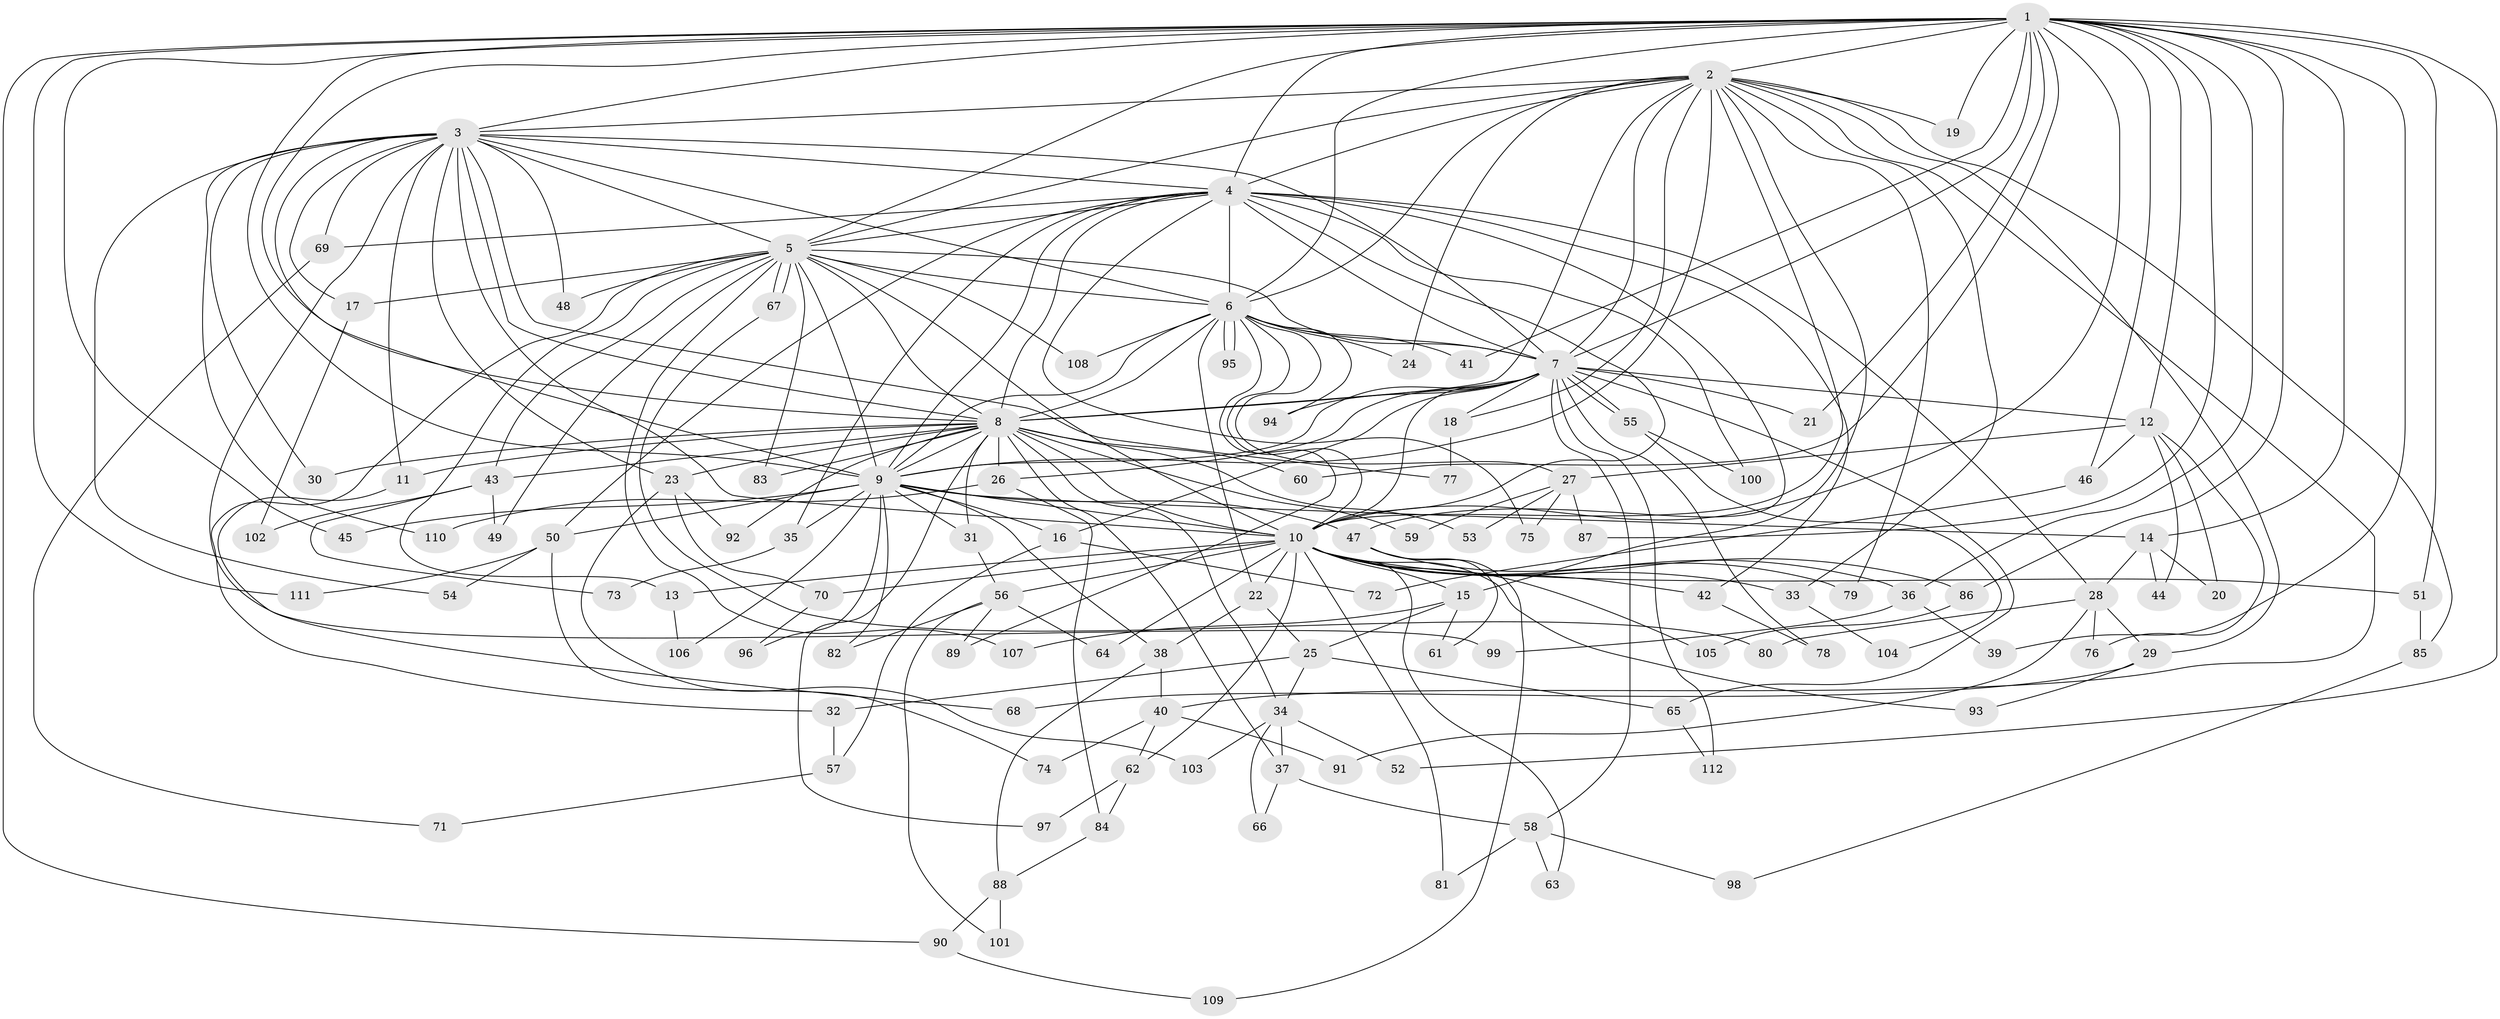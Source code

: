 // coarse degree distribution, {18: 0.058823529411764705, 13: 0.029411764705882353, 12: 0.08823529411764706, 10: 0.029411764705882353, 17: 0.029411764705882353, 5: 0.08823529411764706, 6: 0.17647058823529413, 2: 0.17647058823529413, 4: 0.14705882352941177, 3: 0.08823529411764706, 7: 0.058823529411764705, 8: 0.029411764705882353}
// Generated by graph-tools (version 1.1) at 2025/49/03/04/25 22:49:41]
// undirected, 112 vertices, 249 edges
graph export_dot {
  node [color=gray90,style=filled];
  1;
  2;
  3;
  4;
  5;
  6;
  7;
  8;
  9;
  10;
  11;
  12;
  13;
  14;
  15;
  16;
  17;
  18;
  19;
  20;
  21;
  22;
  23;
  24;
  25;
  26;
  27;
  28;
  29;
  30;
  31;
  32;
  33;
  34;
  35;
  36;
  37;
  38;
  39;
  40;
  41;
  42;
  43;
  44;
  45;
  46;
  47;
  48;
  49;
  50;
  51;
  52;
  53;
  54;
  55;
  56;
  57;
  58;
  59;
  60;
  61;
  62;
  63;
  64;
  65;
  66;
  67;
  68;
  69;
  70;
  71;
  72;
  73;
  74;
  75;
  76;
  77;
  78;
  79;
  80;
  81;
  82;
  83;
  84;
  85;
  86;
  87;
  88;
  89;
  90;
  91;
  92;
  93;
  94;
  95;
  96;
  97;
  98;
  99;
  100;
  101;
  102;
  103;
  104;
  105;
  106;
  107;
  108;
  109;
  110;
  111;
  112;
  1 -- 2;
  1 -- 3;
  1 -- 4;
  1 -- 5;
  1 -- 6;
  1 -- 7;
  1 -- 8;
  1 -- 9;
  1 -- 10;
  1 -- 12;
  1 -- 14;
  1 -- 19;
  1 -- 21;
  1 -- 36;
  1 -- 39;
  1 -- 41;
  1 -- 45;
  1 -- 46;
  1 -- 51;
  1 -- 52;
  1 -- 60;
  1 -- 86;
  1 -- 87;
  1 -- 90;
  1 -- 111;
  2 -- 3;
  2 -- 4;
  2 -- 5;
  2 -- 6;
  2 -- 7;
  2 -- 8;
  2 -- 9;
  2 -- 10;
  2 -- 15;
  2 -- 18;
  2 -- 19;
  2 -- 24;
  2 -- 29;
  2 -- 33;
  2 -- 40;
  2 -- 79;
  2 -- 85;
  3 -- 4;
  3 -- 5;
  3 -- 6;
  3 -- 7;
  3 -- 8;
  3 -- 9;
  3 -- 10;
  3 -- 11;
  3 -- 17;
  3 -- 23;
  3 -- 30;
  3 -- 48;
  3 -- 54;
  3 -- 69;
  3 -- 77;
  3 -- 99;
  3 -- 110;
  4 -- 5;
  4 -- 6;
  4 -- 7;
  4 -- 8;
  4 -- 9;
  4 -- 10;
  4 -- 28;
  4 -- 35;
  4 -- 42;
  4 -- 47;
  4 -- 50;
  4 -- 69;
  4 -- 75;
  4 -- 100;
  5 -- 6;
  5 -- 7;
  5 -- 8;
  5 -- 9;
  5 -- 10;
  5 -- 13;
  5 -- 17;
  5 -- 32;
  5 -- 43;
  5 -- 48;
  5 -- 49;
  5 -- 67;
  5 -- 67;
  5 -- 83;
  5 -- 107;
  5 -- 108;
  6 -- 7;
  6 -- 8;
  6 -- 9;
  6 -- 10;
  6 -- 22;
  6 -- 24;
  6 -- 27;
  6 -- 41;
  6 -- 89;
  6 -- 94;
  6 -- 95;
  6 -- 95;
  6 -- 108;
  7 -- 8;
  7 -- 9;
  7 -- 10;
  7 -- 12;
  7 -- 16;
  7 -- 18;
  7 -- 21;
  7 -- 26;
  7 -- 55;
  7 -- 55;
  7 -- 58;
  7 -- 65;
  7 -- 78;
  7 -- 94;
  7 -- 112;
  8 -- 9;
  8 -- 10;
  8 -- 11;
  8 -- 23;
  8 -- 26;
  8 -- 30;
  8 -- 31;
  8 -- 34;
  8 -- 37;
  8 -- 43;
  8 -- 53;
  8 -- 59;
  8 -- 60;
  8 -- 83;
  8 -- 92;
  8 -- 97;
  9 -- 10;
  9 -- 14;
  9 -- 16;
  9 -- 31;
  9 -- 35;
  9 -- 38;
  9 -- 45;
  9 -- 47;
  9 -- 50;
  9 -- 82;
  9 -- 96;
  9 -- 106;
  10 -- 13;
  10 -- 15;
  10 -- 22;
  10 -- 33;
  10 -- 36;
  10 -- 42;
  10 -- 51;
  10 -- 56;
  10 -- 62;
  10 -- 63;
  10 -- 64;
  10 -- 70;
  10 -- 81;
  10 -- 86;
  10 -- 93;
  10 -- 105;
  11 -- 68;
  12 -- 20;
  12 -- 27;
  12 -- 44;
  12 -- 46;
  12 -- 76;
  13 -- 106;
  14 -- 20;
  14 -- 28;
  14 -- 44;
  15 -- 25;
  15 -- 61;
  15 -- 107;
  16 -- 57;
  16 -- 72;
  17 -- 102;
  18 -- 77;
  22 -- 25;
  22 -- 38;
  23 -- 70;
  23 -- 92;
  23 -- 103;
  25 -- 32;
  25 -- 34;
  25 -- 65;
  26 -- 84;
  26 -- 110;
  27 -- 53;
  27 -- 59;
  27 -- 75;
  27 -- 87;
  28 -- 29;
  28 -- 76;
  28 -- 80;
  28 -- 91;
  29 -- 68;
  29 -- 93;
  31 -- 56;
  32 -- 57;
  33 -- 104;
  34 -- 37;
  34 -- 52;
  34 -- 66;
  34 -- 103;
  35 -- 73;
  36 -- 39;
  36 -- 99;
  37 -- 58;
  37 -- 66;
  38 -- 40;
  38 -- 88;
  40 -- 62;
  40 -- 74;
  40 -- 91;
  42 -- 78;
  43 -- 49;
  43 -- 73;
  43 -- 102;
  46 -- 72;
  47 -- 61;
  47 -- 79;
  47 -- 109;
  50 -- 54;
  50 -- 74;
  50 -- 111;
  51 -- 85;
  55 -- 100;
  55 -- 104;
  56 -- 64;
  56 -- 82;
  56 -- 89;
  56 -- 101;
  57 -- 71;
  58 -- 63;
  58 -- 81;
  58 -- 98;
  62 -- 84;
  62 -- 97;
  65 -- 112;
  67 -- 80;
  69 -- 71;
  70 -- 96;
  84 -- 88;
  85 -- 98;
  86 -- 105;
  88 -- 90;
  88 -- 101;
  90 -- 109;
}
